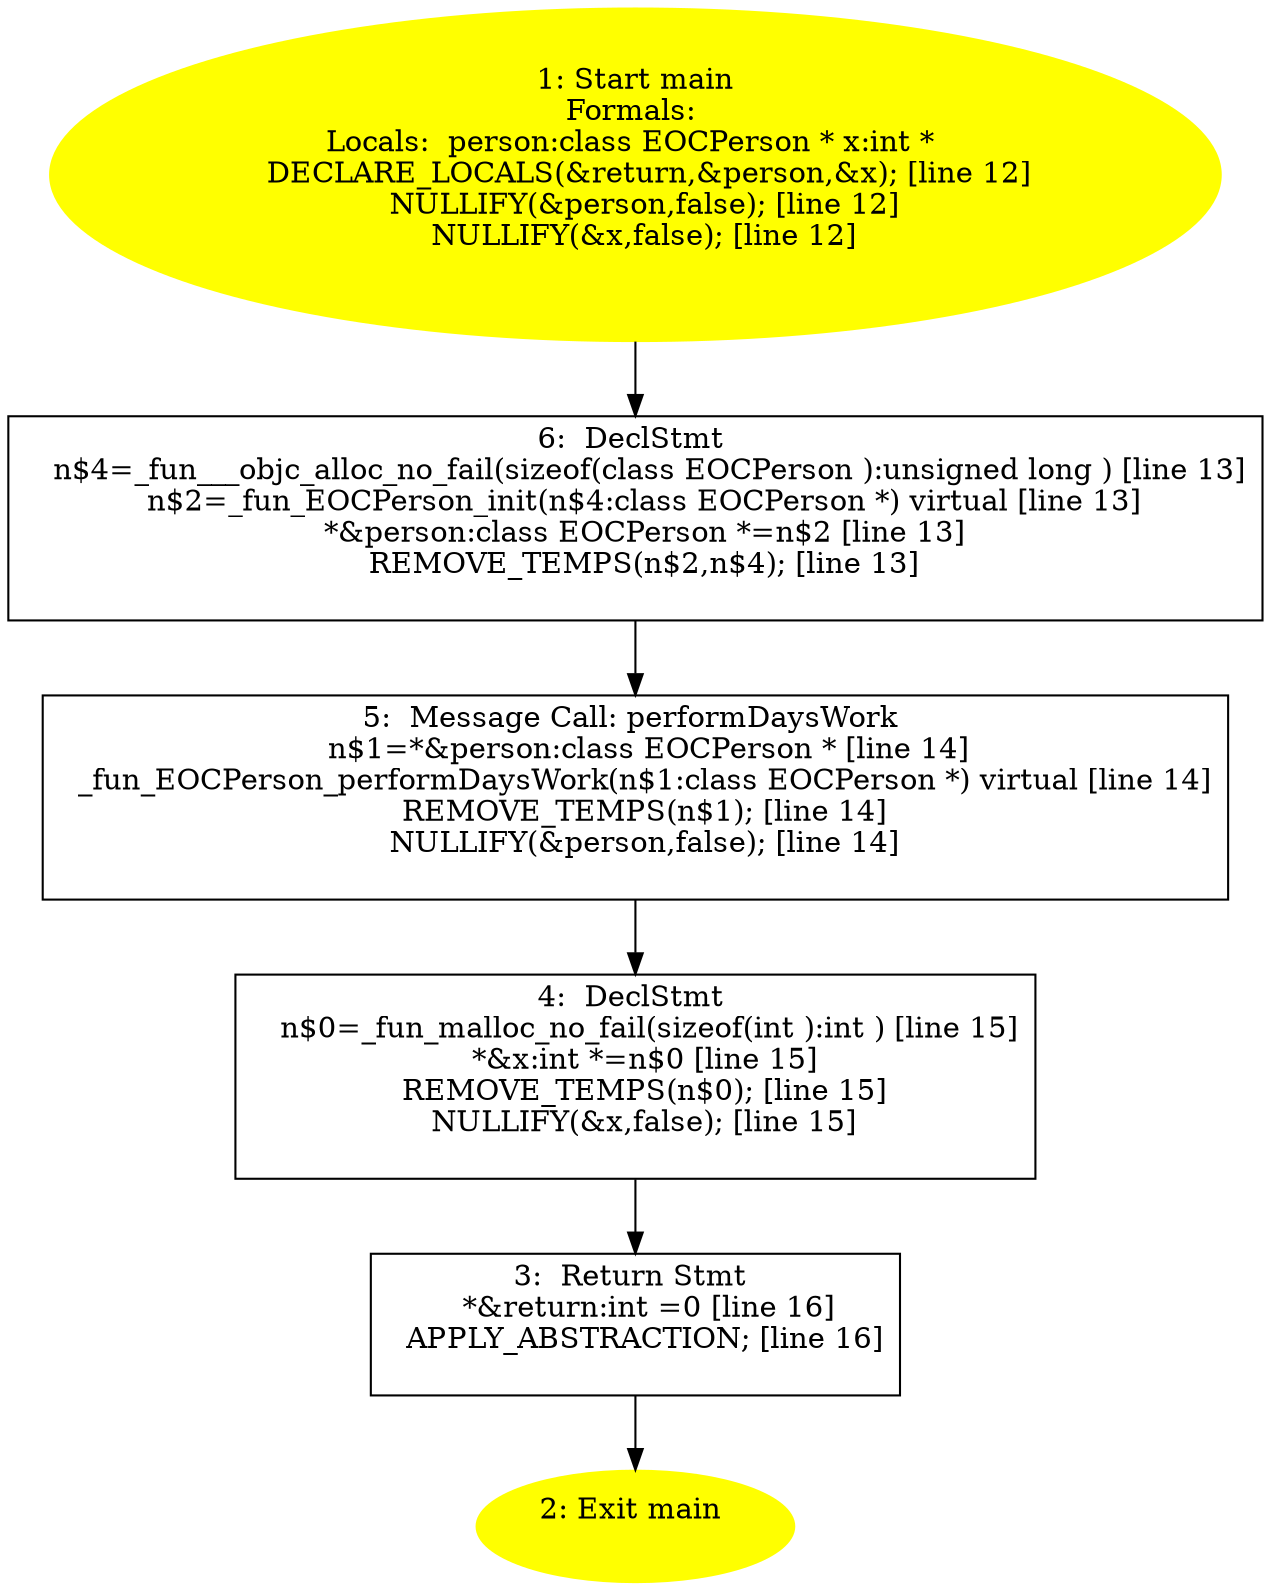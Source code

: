 digraph iCFG {
6 [label="6:  DeclStmt \n   n$4=_fun___objc_alloc_no_fail(sizeof(class EOCPerson ):unsigned long ) [line 13]\n  n$2=_fun_EOCPerson_init(n$4:class EOCPerson *) virtual [line 13]\n  *&person:class EOCPerson *=n$2 [line 13]\n  REMOVE_TEMPS(n$2,n$4); [line 13]\n " shape="box"]
	

	 6 -> 5 ;
5 [label="5:  Message Call: performDaysWork \n   n$1=*&person:class EOCPerson * [line 14]\n  _fun_EOCPerson_performDaysWork(n$1:class EOCPerson *) virtual [line 14]\n  REMOVE_TEMPS(n$1); [line 14]\n  NULLIFY(&person,false); [line 14]\n " shape="box"]
	

	 5 -> 4 ;
4 [label="4:  DeclStmt \n   n$0=_fun_malloc_no_fail(sizeof(int ):int ) [line 15]\n  *&x:int *=n$0 [line 15]\n  REMOVE_TEMPS(n$0); [line 15]\n  NULLIFY(&x,false); [line 15]\n " shape="box"]
	

	 4 -> 3 ;
3 [label="3:  Return Stmt \n   *&return:int =0 [line 16]\n  APPLY_ABSTRACTION; [line 16]\n " shape="box"]
	

	 3 -> 2 ;
2 [label="2: Exit main \n  " color=yellow style=filled]
	

1 [label="1: Start main\nFormals: \nLocals:  person:class EOCPerson * x:int * \n   DECLARE_LOCALS(&return,&person,&x); [line 12]\n  NULLIFY(&person,false); [line 12]\n  NULLIFY(&x,false); [line 12]\n " color=yellow style=filled]
	

	 1 -> 6 ;
}
